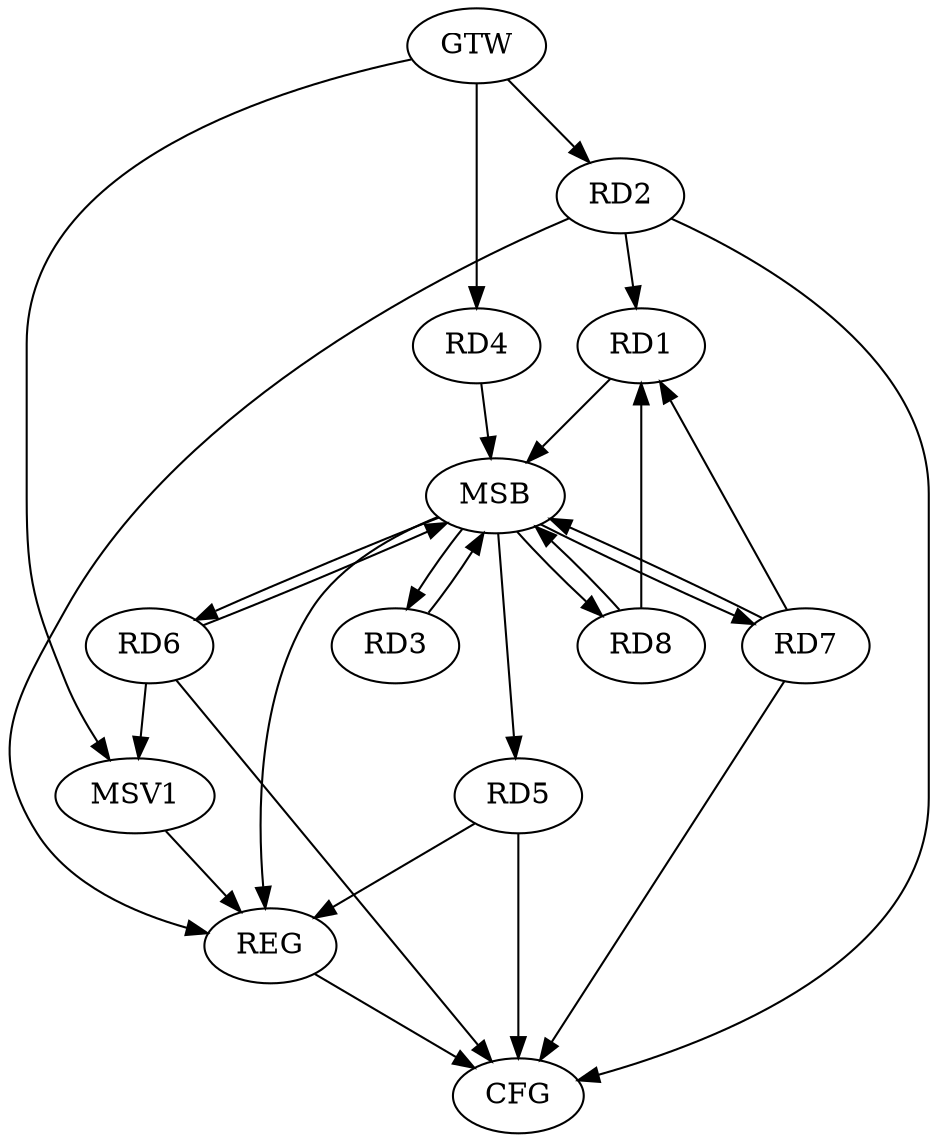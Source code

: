 strict digraph G {
  RD1 [ label="RD1" ];
  RD2 [ label="RD2" ];
  RD3 [ label="RD3" ];
  RD4 [ label="RD4" ];
  RD5 [ label="RD5" ];
  RD6 [ label="RD6" ];
  RD7 [ label="RD7" ];
  RD8 [ label="RD8" ];
  GTW [ label="GTW" ];
  REG [ label="REG" ];
  MSB [ label="MSB" ];
  CFG [ label="CFG" ];
  MSV1 [ label="MSV1" ];
  GTW -> RD2;
  GTW -> RD4;
  RD2 -> REG;
  RD5 -> REG;
  RD1 -> MSB;
  MSB -> REG;
  RD3 -> MSB;
  RD4 -> MSB;
  MSB -> RD5;
  RD6 -> MSB;
  MSB -> RD7;
  MSB -> RD8;
  RD7 -> MSB;
  MSB -> RD6;
  RD8 -> MSB;
  MSB -> RD3;
  RD5 -> CFG;
  RD2 -> CFG;
  RD7 -> CFG;
  RD6 -> CFG;
  REG -> CFG;
  RD8 -> RD1;
  RD2 -> RD1;
  RD7 -> RD1;
  GTW -> MSV1;
  RD6 -> MSV1;
  MSV1 -> REG;
}
